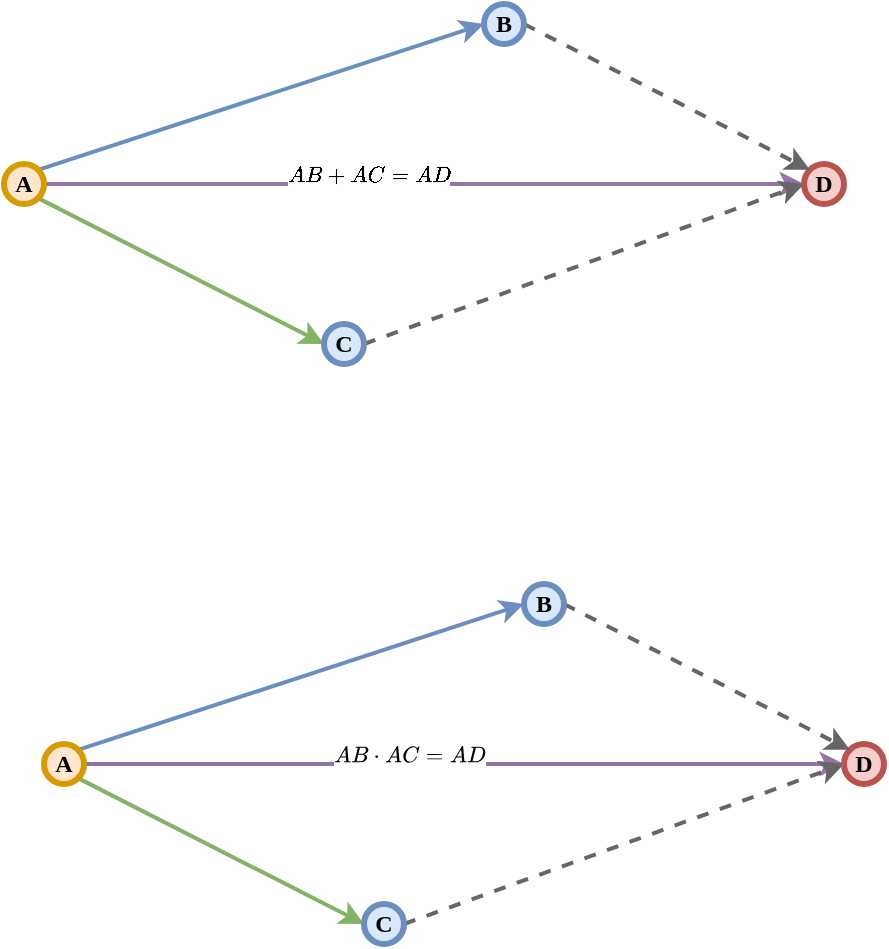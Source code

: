 <mxfile version="26.2.14">
  <diagram name="第 1 页" id="up92wOCgfcbkaHru3PyY">
    <mxGraphModel dx="931" dy="518" grid="1" gridSize="10" guides="1" tooltips="1" connect="1" arrows="1" fold="1" page="1" pageScale="1" pageWidth="827" pageHeight="1169" math="1" shadow="0">
      <root>
        <mxCell id="0" />
        <mxCell id="1" parent="0" />
        <mxCell id="PG7lFqkMy5EGhb7JiHeg-1" style="rounded=0;orthogonalLoop=1;jettySize=auto;html=1;exitX=1;exitY=0;exitDx=0;exitDy=0;entryX=0;entryY=0.5;entryDx=0;entryDy=0;fillColor=#dae8fc;strokeColor=#6c8ebf;strokeWidth=2;fontFamily=Times New Roman;fontStyle=1" edge="1" parent="1" source="PG7lFqkMy5EGhb7JiHeg-5" target="PG7lFqkMy5EGhb7JiHeg-10">
          <mxGeometry relative="1" as="geometry" />
        </mxCell>
        <mxCell id="PG7lFqkMy5EGhb7JiHeg-2" style="rounded=0;orthogonalLoop=1;jettySize=auto;html=1;exitX=1;exitY=1;exitDx=0;exitDy=0;entryX=0;entryY=0.5;entryDx=0;entryDy=0;fillColor=#d5e8d4;strokeColor=#82b366;strokeWidth=2;fontFamily=Times New Roman;fontStyle=1" edge="1" parent="1" source="PG7lFqkMy5EGhb7JiHeg-5" target="PG7lFqkMy5EGhb7JiHeg-7">
          <mxGeometry relative="1" as="geometry" />
        </mxCell>
        <mxCell id="PG7lFqkMy5EGhb7JiHeg-3" style="edgeStyle=orthogonalEdgeStyle;rounded=0;orthogonalLoop=1;jettySize=auto;html=1;exitX=1;exitY=0.5;exitDx=0;exitDy=0;entryX=0;entryY=0.5;entryDx=0;entryDy=0;fillColor=#e1d5e7;strokeColor=#9673a6;strokeWidth=2;fontFamily=Times New Roman;fontStyle=1" edge="1" parent="1" source="PG7lFqkMy5EGhb7JiHeg-5" target="PG7lFqkMy5EGhb7JiHeg-8">
          <mxGeometry relative="1" as="geometry" />
        </mxCell>
        <mxCell id="PG7lFqkMy5EGhb7JiHeg-4" value="\(AB+AC=AD\)" style="edgeLabel;html=1;align=center;verticalAlign=middle;resizable=0;points=[];fontFamily=Times New Roman;fontStyle=1" vertex="1" connectable="0" parent="PG7lFqkMy5EGhb7JiHeg-3">
          <mxGeometry x="-0.15" y="5" relative="1" as="geometry">
            <mxPoint as="offset" />
          </mxGeometry>
        </mxCell>
        <mxCell id="PG7lFqkMy5EGhb7JiHeg-5" value="A" style="ellipse;whiteSpace=wrap;html=1;aspect=fixed;fillColor=#ffe6cc;strokeColor=#d79b00;strokeWidth=3;fontFamily=Times New Roman;fontStyle=1" vertex="1" parent="1">
          <mxGeometry x="110" y="110" width="20" height="20" as="geometry" />
        </mxCell>
        <mxCell id="PG7lFqkMy5EGhb7JiHeg-6" style="rounded=0;orthogonalLoop=1;jettySize=auto;html=1;exitX=1;exitY=0.5;exitDx=0;exitDy=0;entryX=0;entryY=0.5;entryDx=0;entryDy=0;dashed=1;strokeWidth=2;fillColor=#f5f5f5;strokeColor=#666666;fontFamily=Times New Roman;fontStyle=1" edge="1" parent="1" source="PG7lFqkMy5EGhb7JiHeg-7" target="PG7lFqkMy5EGhb7JiHeg-8">
          <mxGeometry relative="1" as="geometry" />
        </mxCell>
        <mxCell id="PG7lFqkMy5EGhb7JiHeg-7" value="C" style="ellipse;whiteSpace=wrap;html=1;aspect=fixed;fillColor=#dae8fc;strokeColor=#6c8ebf;strokeWidth=3;fontFamily=Times New Roman;fontStyle=1" vertex="1" parent="1">
          <mxGeometry x="270" y="190" width="20" height="20" as="geometry" />
        </mxCell>
        <mxCell id="PG7lFqkMy5EGhb7JiHeg-8" value="D" style="ellipse;whiteSpace=wrap;html=1;aspect=fixed;fillColor=#f8cecc;strokeColor=#b85450;strokeWidth=3;fontFamily=Times New Roman;fontStyle=1" vertex="1" parent="1">
          <mxGeometry x="510" y="110" width="20" height="20" as="geometry" />
        </mxCell>
        <mxCell id="PG7lFqkMy5EGhb7JiHeg-9" style="rounded=0;orthogonalLoop=1;jettySize=auto;html=1;exitX=1;exitY=0.5;exitDx=0;exitDy=0;entryX=0;entryY=0;entryDx=0;entryDy=0;dashed=1;fillColor=#f5f5f5;strokeColor=#666666;strokeWidth=2;fontFamily=Times New Roman;fontStyle=1" edge="1" parent="1" source="PG7lFqkMy5EGhb7JiHeg-10" target="PG7lFqkMy5EGhb7JiHeg-8">
          <mxGeometry relative="1" as="geometry" />
        </mxCell>
        <mxCell id="PG7lFqkMy5EGhb7JiHeg-10" value="B" style="ellipse;whiteSpace=wrap;html=1;aspect=fixed;fillColor=#dae8fc;strokeColor=#6c8ebf;strokeWidth=3;fontFamily=Times New Roman;fontStyle=1" vertex="1" parent="1">
          <mxGeometry x="350" y="30" width="20" height="20" as="geometry" />
        </mxCell>
        <mxCell id="PG7lFqkMy5EGhb7JiHeg-11" style="rounded=0;orthogonalLoop=1;jettySize=auto;html=1;exitX=1;exitY=0;exitDx=0;exitDy=0;entryX=0;entryY=0.5;entryDx=0;entryDy=0;fillColor=#dae8fc;strokeColor=#6c8ebf;strokeWidth=2;fontFamily=Times New Roman;fontStyle=1" edge="1" parent="1" source="PG7lFqkMy5EGhb7JiHeg-15" target="PG7lFqkMy5EGhb7JiHeg-20">
          <mxGeometry relative="1" as="geometry" />
        </mxCell>
        <mxCell id="PG7lFqkMy5EGhb7JiHeg-12" style="rounded=0;orthogonalLoop=1;jettySize=auto;html=1;exitX=1;exitY=1;exitDx=0;exitDy=0;entryX=0;entryY=0.5;entryDx=0;entryDy=0;fillColor=#d5e8d4;strokeColor=#82b366;strokeWidth=2;fontFamily=Times New Roman;fontStyle=1" edge="1" parent="1" source="PG7lFqkMy5EGhb7JiHeg-15" target="PG7lFqkMy5EGhb7JiHeg-17">
          <mxGeometry relative="1" as="geometry" />
        </mxCell>
        <mxCell id="PG7lFqkMy5EGhb7JiHeg-13" style="edgeStyle=orthogonalEdgeStyle;rounded=0;orthogonalLoop=1;jettySize=auto;html=1;exitX=1;exitY=0.5;exitDx=0;exitDy=0;entryX=0;entryY=0.5;entryDx=0;entryDy=0;fillColor=#e1d5e7;strokeColor=#9673a6;strokeWidth=2;fontFamily=Times New Roman;fontStyle=1" edge="1" parent="1" source="PG7lFqkMy5EGhb7JiHeg-15" target="PG7lFqkMy5EGhb7JiHeg-18">
          <mxGeometry relative="1" as="geometry" />
        </mxCell>
        <mxCell id="PG7lFqkMy5EGhb7JiHeg-14" value="&lt;svg style=&quot;vertical-align: -0.186ex;&quot; xmlns:xlink=&quot;http://www.w3.org/1999/xlink&quot; viewBox=&quot;0 -716 6653 798&quot; role=&quot;img&quot; height=&quot;1.805ex&quot; width=&quot;15.052ex&quot; xmlns=&quot;http://www.w3.org/2000/svg&quot;&gt;&lt;defs&gt;&lt;path d=&quot;M208 74Q208 50 254 46Q272 46 272 35Q272 34 270 22Q267 8 264 4T251 0Q249 0 239 0T205 1T141 2Q70 2 50 0H42Q35 7 35 11Q37 38 48 46H62Q132 49 164 96Q170 102 345 401T523 704Q530 716 547 716H555H572Q578 707 578 706L606 383Q634 60 636 57Q641 46 701 46Q726 46 726 36Q726 34 723 22Q720 7 718 4T704 0Q701 0 690 0T651 1T578 2Q484 2 455 0H443Q437 6 437 9T439 27Q443 40 445 43L449 46H469Q523 49 533 63L521 213H283L249 155Q208 86 208 74ZM516 260Q516 271 504 416T490 562L463 519Q447 492 400 412L310 260L413 259Q516 259 516 260Z&quot; id=&quot;MJX-1-TEX-I-1D434&quot;&gt;&lt;/path&gt;&lt;path d=&quot;M231 637Q204 637 199 638T194 649Q194 676 205 682Q206 683 335 683Q594 683 608 681Q671 671 713 636T756 544Q756 480 698 429T565 360L555 357Q619 348 660 311T702 219Q702 146 630 78T453 1Q446 0 242 0Q42 0 39 2Q35 5 35 10Q35 17 37 24Q42 43 47 45Q51 46 62 46H68Q95 46 128 49Q142 52 147 61Q150 65 219 339T288 628Q288 635 231 637ZM649 544Q649 574 634 600T585 634Q578 636 493 637Q473 637 451 637T416 636H403Q388 635 384 626Q382 622 352 506Q352 503 351 500L320 374H401Q482 374 494 376Q554 386 601 434T649 544ZM595 229Q595 273 572 302T512 336Q506 337 429 337Q311 337 310 336Q310 334 293 263T258 122L240 52Q240 48 252 48T333 46Q422 46 429 47Q491 54 543 105T595 229Z&quot; id=&quot;MJX-1-TEX-I-1D435&quot;&gt;&lt;/path&gt;&lt;path d=&quot;M78 250Q78 274 95 292T138 310Q162 310 180 294T199 251Q199 226 182 208T139 190T96 207T78 250Z&quot; id=&quot;MJX-1-TEX-N-22C5&quot;&gt;&lt;/path&gt;&lt;path d=&quot;M50 252Q50 367 117 473T286 641T490 704Q580 704 633 653Q642 643 648 636T656 626L657 623Q660 623 684 649Q691 655 699 663T715 679T725 690L740 705H746Q760 705 760 698Q760 694 728 561Q692 422 692 421Q690 416 687 415T669 413H653Q647 419 647 422Q647 423 648 429T650 449T651 481Q651 552 619 605T510 659Q484 659 454 652T382 628T299 572T226 479Q194 422 175 346T156 222Q156 108 232 58Q280 24 350 24Q441 24 512 92T606 240Q610 253 612 255T628 257Q648 257 648 248Q648 243 647 239Q618 132 523 55T319 -22Q206 -22 128 53T50 252Z&quot; id=&quot;MJX-1-TEX-I-1D436&quot;&gt;&lt;/path&gt;&lt;path d=&quot;M56 347Q56 360 70 367H707Q722 359 722 347Q722 336 708 328L390 327H72Q56 332 56 347ZM56 153Q56 168 72 173H708Q722 163 722 153Q722 140 707 133H70Q56 140 56 153Z&quot; id=&quot;MJX-1-TEX-N-3D&quot;&gt;&lt;/path&gt;&lt;path d=&quot;M287 628Q287 635 230 637Q207 637 200 638T193 647Q193 655 197 667T204 682Q206 683 403 683Q570 682 590 682T630 676Q702 659 752 597T803 431Q803 275 696 151T444 3L430 1L236 0H125H72Q48 0 41 2T33 11Q33 13 36 25Q40 41 44 43T67 46Q94 46 127 49Q141 52 146 61Q149 65 218 339T287 628ZM703 469Q703 507 692 537T666 584T629 613T590 629T555 636Q553 636 541 636T512 636T479 637H436Q392 637 386 627Q384 623 313 339T242 52Q242 48 253 48T330 47Q335 47 349 47T373 46Q499 46 581 128Q617 164 640 212T683 339T703 469Z&quot; id=&quot;MJX-1-TEX-I-1D437&quot;&gt;&lt;/path&gt;&lt;/defs&gt;&lt;g transform=&quot;scale(1,-1)&quot; stroke-width=&quot;0&quot; fill=&quot;currentColor&quot; stroke=&quot;currentColor&quot;&gt;&lt;g data-mml-node=&quot;math&quot;&gt;&lt;g data-mml-node=&quot;mi&quot;&gt;&lt;use xlink:href=&quot;#MJX-1-TEX-I-1D434&quot; data-c=&quot;1D434&quot;&gt;&lt;/use&gt;&lt;/g&gt;&lt;g transform=&quot;translate(750,0)&quot; data-mml-node=&quot;mi&quot;&gt;&lt;use xlink:href=&quot;#MJX-1-TEX-I-1D435&quot; data-c=&quot;1D435&quot;&gt;&lt;/use&gt;&lt;/g&gt;&lt;g transform=&quot;translate(1731.2,0)&quot; data-mml-node=&quot;mo&quot;&gt;&lt;use xlink:href=&quot;#MJX-1-TEX-N-22C5&quot; data-c=&quot;22C5&quot;&gt;&lt;/use&gt;&lt;/g&gt;&lt;g transform=&quot;translate(2231.4,0)&quot; data-mml-node=&quot;mi&quot;&gt;&lt;use xlink:href=&quot;#MJX-1-TEX-I-1D434&quot; data-c=&quot;1D434&quot;&gt;&lt;/use&gt;&lt;/g&gt;&lt;g transform=&quot;translate(2981.4,0)&quot; data-mml-node=&quot;mi&quot;&gt;&lt;use xlink:href=&quot;#MJX-1-TEX-I-1D436&quot; data-c=&quot;1D436&quot;&gt;&lt;/use&gt;&lt;/g&gt;&lt;g transform=&quot;translate(4019.2,0)&quot; data-mml-node=&quot;mo&quot;&gt;&lt;use xlink:href=&quot;#MJX-1-TEX-N-3D&quot; data-c=&quot;3D&quot;&gt;&lt;/use&gt;&lt;/g&gt;&lt;g transform=&quot;translate(5075,0)&quot; data-mml-node=&quot;mi&quot;&gt;&lt;use xlink:href=&quot;#MJX-1-TEX-I-1D434&quot; data-c=&quot;1D434&quot;&gt;&lt;/use&gt;&lt;/g&gt;&lt;g transform=&quot;translate(5825,0)&quot; data-mml-node=&quot;mi&quot;&gt;&lt;use xlink:href=&quot;#MJX-1-TEX-I-1D437&quot; data-c=&quot;1D437&quot;&gt;&lt;/use&gt;&lt;/g&gt;&lt;/g&gt;&lt;/g&gt;&lt;/svg&gt;" style="edgeLabel;html=1;align=center;verticalAlign=middle;resizable=0;points=[];fontFamily=Times New Roman;fontStyle=1" vertex="1" connectable="0" parent="PG7lFqkMy5EGhb7JiHeg-13">
          <mxGeometry x="-0.15" y="5" relative="1" as="geometry">
            <mxPoint as="offset" />
          </mxGeometry>
        </mxCell>
        <mxCell id="PG7lFqkMy5EGhb7JiHeg-15" value="A" style="ellipse;whiteSpace=wrap;html=1;aspect=fixed;fillColor=#ffe6cc;strokeColor=#d79b00;strokeWidth=3;fontFamily=Times New Roman;fontStyle=1" vertex="1" parent="1">
          <mxGeometry x="130" y="400" width="20" height="20" as="geometry" />
        </mxCell>
        <mxCell id="PG7lFqkMy5EGhb7JiHeg-16" style="rounded=0;orthogonalLoop=1;jettySize=auto;html=1;exitX=1;exitY=0.5;exitDx=0;exitDy=0;entryX=0;entryY=0.5;entryDx=0;entryDy=0;dashed=1;strokeWidth=2;fillColor=#f5f5f5;strokeColor=#666666;fontFamily=Times New Roman;fontStyle=1" edge="1" parent="1" source="PG7lFqkMy5EGhb7JiHeg-17" target="PG7lFqkMy5EGhb7JiHeg-18">
          <mxGeometry relative="1" as="geometry" />
        </mxCell>
        <mxCell id="PG7lFqkMy5EGhb7JiHeg-17" value="C" style="ellipse;whiteSpace=wrap;html=1;aspect=fixed;fillColor=#dae8fc;strokeColor=#6c8ebf;strokeWidth=3;fontFamily=Times New Roman;fontStyle=1" vertex="1" parent="1">
          <mxGeometry x="290" y="480" width="20" height="20" as="geometry" />
        </mxCell>
        <mxCell id="PG7lFqkMy5EGhb7JiHeg-18" value="D" style="ellipse;whiteSpace=wrap;html=1;aspect=fixed;fillColor=#f8cecc;strokeColor=#b85450;strokeWidth=3;fontFamily=Times New Roman;fontStyle=1" vertex="1" parent="1">
          <mxGeometry x="530" y="400" width="20" height="20" as="geometry" />
        </mxCell>
        <mxCell id="PG7lFqkMy5EGhb7JiHeg-19" style="rounded=0;orthogonalLoop=1;jettySize=auto;html=1;exitX=1;exitY=0.5;exitDx=0;exitDy=0;entryX=0;entryY=0;entryDx=0;entryDy=0;dashed=1;fillColor=#f5f5f5;strokeColor=#666666;strokeWidth=2;fontFamily=Times New Roman;fontStyle=1" edge="1" parent="1" source="PG7lFqkMy5EGhb7JiHeg-20" target="PG7lFqkMy5EGhb7JiHeg-18">
          <mxGeometry relative="1" as="geometry" />
        </mxCell>
        <mxCell id="PG7lFqkMy5EGhb7JiHeg-20" value="B" style="ellipse;whiteSpace=wrap;html=1;aspect=fixed;fillColor=#dae8fc;strokeColor=#6c8ebf;strokeWidth=3;fontFamily=Times New Roman;fontStyle=1" vertex="1" parent="1">
          <mxGeometry x="370" y="320" width="20" height="20" as="geometry" />
        </mxCell>
      </root>
    </mxGraphModel>
  </diagram>
</mxfile>
